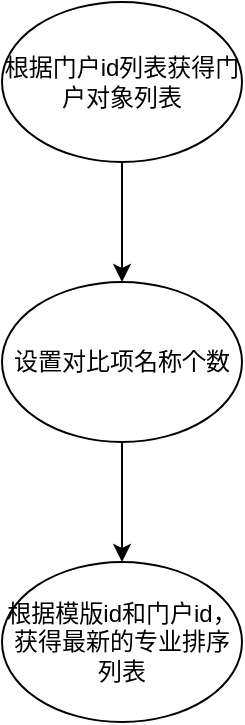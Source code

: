 <mxfile version="21.7.2" type="github">
  <diagram name="第 1 页" id="16k-655BHXCyNk4jlRoW">
    <mxGraphModel dx="1140" dy="764" grid="1" gridSize="10" guides="1" tooltips="1" connect="1" arrows="1" fold="1" page="1" pageScale="1" pageWidth="1169" pageHeight="827" math="0" shadow="0">
      <root>
        <mxCell id="0" />
        <mxCell id="1" parent="0" />
        <mxCell id="nwjvndp7hKTSoQDyt6dj-2" style="edgeStyle=orthogonalEdgeStyle;rounded=0;orthogonalLoop=1;jettySize=auto;html=1;entryX=0.5;entryY=0;entryDx=0;entryDy=0;" edge="1" parent="1" source="nwjvndp7hKTSoQDyt6dj-1" target="nwjvndp7hKTSoQDyt6dj-3">
          <mxGeometry relative="1" as="geometry">
            <mxPoint x="300" y="260" as="targetPoint" />
          </mxGeometry>
        </mxCell>
        <mxCell id="nwjvndp7hKTSoQDyt6dj-1" value="根据门户id列表获得门户对象列表" style="ellipse;whiteSpace=wrap;html=1;" vertex="1" parent="1">
          <mxGeometry x="240" y="110" width="120" height="80" as="geometry" />
        </mxCell>
        <mxCell id="nwjvndp7hKTSoQDyt6dj-4" style="edgeStyle=orthogonalEdgeStyle;rounded=0;orthogonalLoop=1;jettySize=auto;html=1;entryX=0.5;entryY=0;entryDx=0;entryDy=0;" edge="1" parent="1" source="nwjvndp7hKTSoQDyt6dj-3" target="nwjvndp7hKTSoQDyt6dj-5">
          <mxGeometry relative="1" as="geometry">
            <mxPoint x="300" y="400" as="targetPoint" />
          </mxGeometry>
        </mxCell>
        <mxCell id="nwjvndp7hKTSoQDyt6dj-3" value="设置对比项名称个数" style="ellipse;whiteSpace=wrap;html=1;" vertex="1" parent="1">
          <mxGeometry x="240" y="250" width="120" height="80" as="geometry" />
        </mxCell>
        <mxCell id="nwjvndp7hKTSoQDyt6dj-5" value="根据模版id和门户id，获得最新的专业排序列表" style="ellipse;whiteSpace=wrap;html=1;" vertex="1" parent="1">
          <mxGeometry x="240" y="390" width="120" height="80" as="geometry" />
        </mxCell>
      </root>
    </mxGraphModel>
  </diagram>
</mxfile>
